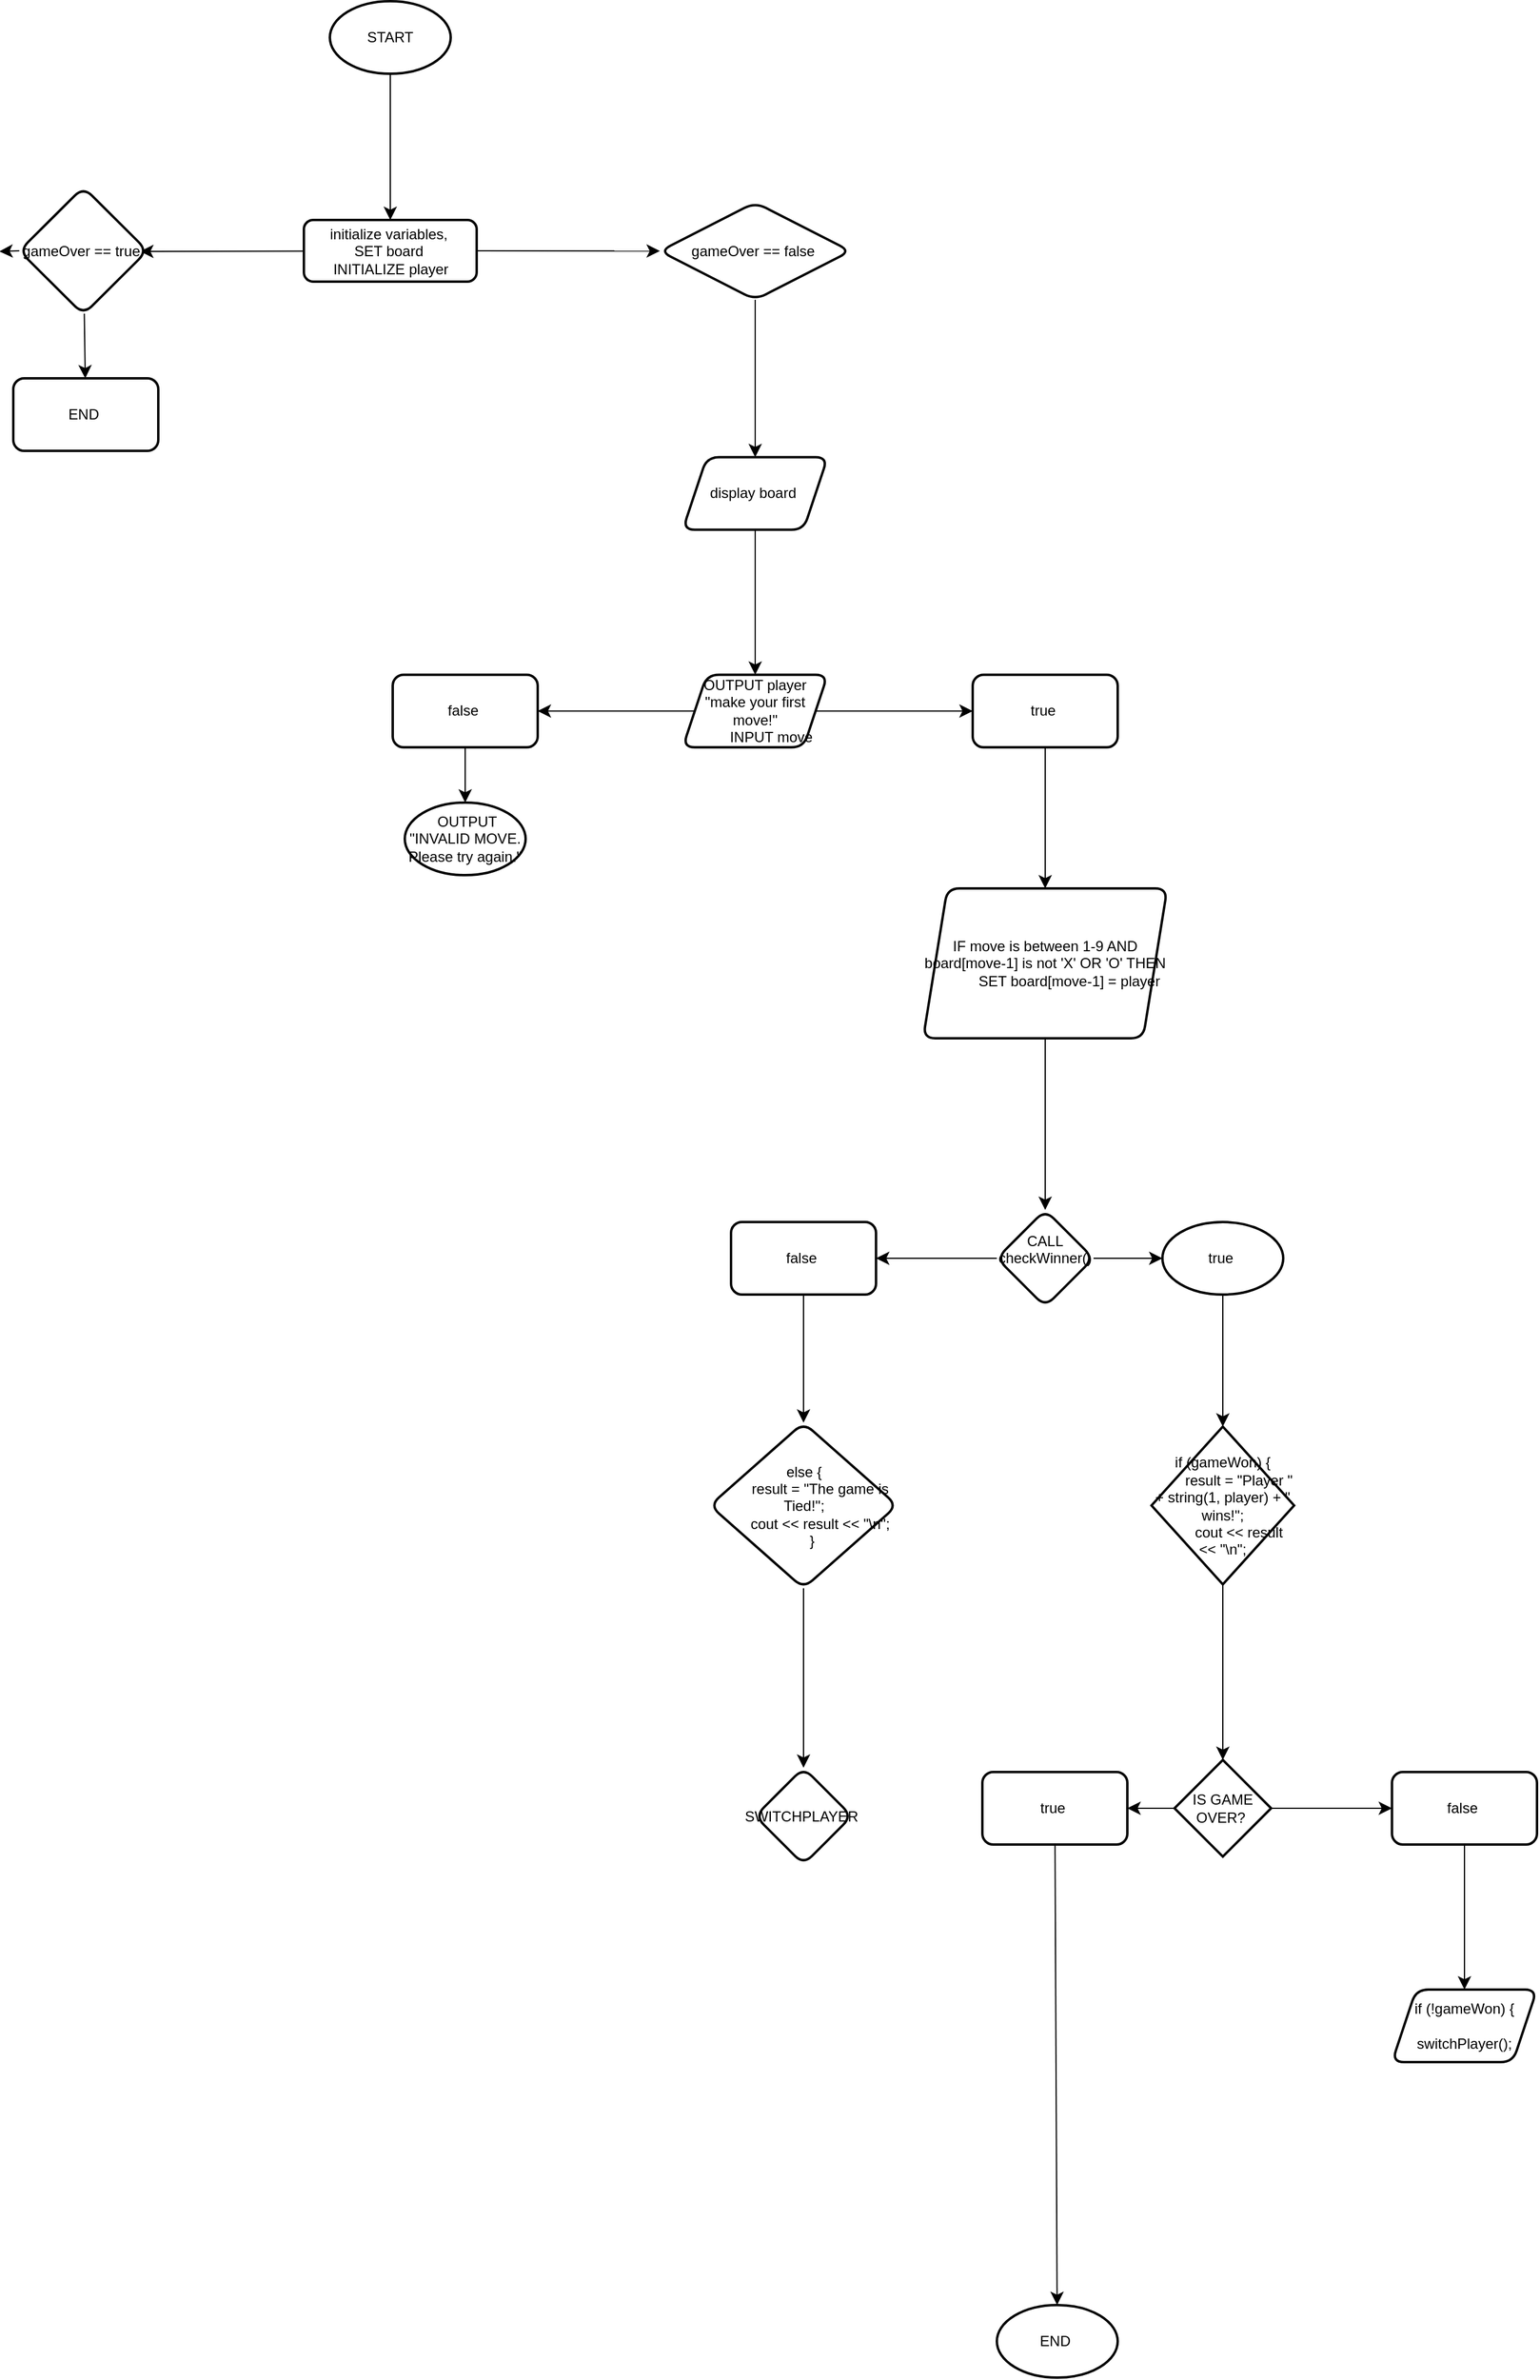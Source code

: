 <mxfile version="24.7.17">
  <diagram name="Page-1" id="YsG1-RQhovtoYHoSv8L4">
    <mxGraphModel dx="1846" dy="2126" grid="0" gridSize="10" guides="1" tooltips="1" connect="1" arrows="1" fold="1" page="0" pageScale="1" pageWidth="850" pageHeight="1100" math="0" shadow="0">
      <root>
        <mxCell id="0" />
        <mxCell id="1" parent="0" />
        <mxCell id="liKEsdD9qlB759SWBxZv-3" value="" style="edgeStyle=none;curved=1;rounded=0;orthogonalLoop=1;jettySize=auto;html=1;fontSize=12;startSize=8;endSize=8;" edge="1" parent="1" source="liKEsdD9qlB759SWBxZv-1" target="liKEsdD9qlB759SWBxZv-2">
          <mxGeometry relative="1" as="geometry" />
        </mxCell>
        <mxCell id="liKEsdD9qlB759SWBxZv-1" value="START" style="strokeWidth=2;html=1;shape=mxgraph.flowchart.start_1;whiteSpace=wrap;" vertex="1" parent="1">
          <mxGeometry x="145" y="-107" width="100" height="60" as="geometry" />
        </mxCell>
        <mxCell id="liKEsdD9qlB759SWBxZv-8" style="edgeStyle=none;curved=1;rounded=0;orthogonalLoop=1;jettySize=auto;html=1;fontSize=12;startSize=8;endSize=8;" edge="1" parent="1" source="liKEsdD9qlB759SWBxZv-2">
          <mxGeometry relative="1" as="geometry">
            <mxPoint x="-12" y="100" as="targetPoint" />
            <Array as="points">
              <mxPoint x="55" y="100" />
            </Array>
          </mxGeometry>
        </mxCell>
        <mxCell id="liKEsdD9qlB759SWBxZv-15" value="" style="edgeStyle=none;curved=1;rounded=0;orthogonalLoop=1;jettySize=auto;html=1;fontSize=12;startSize=8;endSize=8;" edge="1" parent="1" source="liKEsdD9qlB759SWBxZv-2" target="liKEsdD9qlB759SWBxZv-14">
          <mxGeometry relative="1" as="geometry" />
        </mxCell>
        <mxCell id="liKEsdD9qlB759SWBxZv-2" value="initialize variables,&amp;nbsp;&lt;div&gt;SET board&amp;nbsp;&lt;/div&gt;&lt;div&gt;INITIALIZE player&lt;/div&gt;" style="rounded=1;whiteSpace=wrap;html=1;strokeWidth=2;" vertex="1" parent="1">
          <mxGeometry x="123.5" y="74" width="143" height="51" as="geometry" />
        </mxCell>
        <mxCell id="liKEsdD9qlB759SWBxZv-12" value="" style="edgeStyle=none;curved=1;rounded=0;orthogonalLoop=1;jettySize=auto;html=1;fontSize=12;startSize=8;endSize=8;" edge="1" parent="1" source="liKEsdD9qlB759SWBxZv-5" target="liKEsdD9qlB759SWBxZv-11">
          <mxGeometry relative="1" as="geometry" />
        </mxCell>
        <mxCell id="liKEsdD9qlB759SWBxZv-13" style="edgeStyle=none;curved=1;rounded=0;orthogonalLoop=1;jettySize=auto;html=1;exitX=0;exitY=0.5;exitDx=0;exitDy=0;fontSize=12;startSize=8;endSize=8;" edge="1" parent="1" source="liKEsdD9qlB759SWBxZv-5">
          <mxGeometry relative="1" as="geometry">
            <mxPoint x="-128.5" y="100" as="targetPoint" />
          </mxGeometry>
        </mxCell>
        <mxCell id="liKEsdD9qlB759SWBxZv-5" value="gameOver == true&amp;nbsp;" style="rhombus;whiteSpace=wrap;html=1;rounded=1;strokeWidth=2;" vertex="1" parent="1">
          <mxGeometry x="-112" y="46.75" width="106" height="105.5" as="geometry" />
        </mxCell>
        <mxCell id="liKEsdD9qlB759SWBxZv-9" style="edgeStyle=none;curved=1;rounded=0;orthogonalLoop=1;jettySize=auto;html=1;entryX=0.5;entryY=0;entryDx=0;entryDy=0;fontSize=12;startSize=8;endSize=8;" edge="1" parent="1" source="liKEsdD9qlB759SWBxZv-5" target="liKEsdD9qlB759SWBxZv-5">
          <mxGeometry relative="1" as="geometry" />
        </mxCell>
        <mxCell id="liKEsdD9qlB759SWBxZv-11" value="END&amp;nbsp;" style="whiteSpace=wrap;html=1;rounded=1;strokeWidth=2;" vertex="1" parent="1">
          <mxGeometry x="-117" y="205" width="120" height="60" as="geometry" />
        </mxCell>
        <mxCell id="liKEsdD9qlB759SWBxZv-17" value="" style="edgeStyle=none;curved=1;rounded=0;orthogonalLoop=1;jettySize=auto;html=1;fontSize=12;startSize=8;endSize=8;" edge="1" parent="1" source="liKEsdD9qlB759SWBxZv-14" target="liKEsdD9qlB759SWBxZv-16">
          <mxGeometry relative="1" as="geometry" />
        </mxCell>
        <mxCell id="liKEsdD9qlB759SWBxZv-14" value="gameOver == false&amp;nbsp;" style="rhombus;whiteSpace=wrap;html=1;rounded=1;strokeWidth=2;" vertex="1" parent="1">
          <mxGeometry x="418" y="59.5" width="158" height="80.5" as="geometry" />
        </mxCell>
        <mxCell id="liKEsdD9qlB759SWBxZv-19" value="" style="edgeStyle=none;curved=1;rounded=0;orthogonalLoop=1;jettySize=auto;html=1;fontSize=12;startSize=8;endSize=8;" edge="1" parent="1" source="liKEsdD9qlB759SWBxZv-16" target="liKEsdD9qlB759SWBxZv-18">
          <mxGeometry relative="1" as="geometry" />
        </mxCell>
        <mxCell id="liKEsdD9qlB759SWBxZv-16" value="display board&amp;nbsp;" style="shape=parallelogram;perimeter=parallelogramPerimeter;whiteSpace=wrap;html=1;fixedSize=1;rounded=1;strokeWidth=2;" vertex="1" parent="1">
          <mxGeometry x="437" y="270.25" width="120" height="60" as="geometry" />
        </mxCell>
        <mxCell id="liKEsdD9qlB759SWBxZv-21" value="" style="edgeStyle=none;curved=1;rounded=0;orthogonalLoop=1;jettySize=auto;html=1;fontSize=12;startSize=8;endSize=8;" edge="1" parent="1" source="liKEsdD9qlB759SWBxZv-18" target="liKEsdD9qlB759SWBxZv-20">
          <mxGeometry relative="1" as="geometry" />
        </mxCell>
        <mxCell id="liKEsdD9qlB759SWBxZv-26" value="" style="edgeStyle=none;curved=1;rounded=0;orthogonalLoop=1;jettySize=auto;html=1;fontSize=12;startSize=8;endSize=8;" edge="1" parent="1" source="liKEsdD9qlB759SWBxZv-18" target="liKEsdD9qlB759SWBxZv-25">
          <mxGeometry relative="1" as="geometry" />
        </mxCell>
        <mxCell id="liKEsdD9qlB759SWBxZv-18" value="&lt;div&gt;OUTPUT player &quot;make your first move!&quot;&lt;/div&gt;&lt;div&gt;&amp;nbsp; &amp;nbsp; &amp;nbsp; &amp;nbsp; INPUT move&lt;/div&gt;" style="shape=parallelogram;perimeter=parallelogramPerimeter;whiteSpace=wrap;html=1;fixedSize=1;rounded=1;strokeWidth=2;" vertex="1" parent="1">
          <mxGeometry x="437" y="450.25" width="120" height="60" as="geometry" />
        </mxCell>
        <mxCell id="liKEsdD9qlB759SWBxZv-24" value="" style="edgeStyle=none;curved=1;rounded=0;orthogonalLoop=1;jettySize=auto;html=1;fontSize=12;startSize=8;endSize=8;" edge="1" parent="1" source="liKEsdD9qlB759SWBxZv-20" target="liKEsdD9qlB759SWBxZv-23">
          <mxGeometry relative="1" as="geometry" />
        </mxCell>
        <mxCell id="liKEsdD9qlB759SWBxZv-20" value="false&amp;nbsp;" style="whiteSpace=wrap;html=1;rounded=1;strokeWidth=2;" vertex="1" parent="1">
          <mxGeometry x="197" y="450.25" width="120" height="60" as="geometry" />
        </mxCell>
        <mxCell id="liKEsdD9qlB759SWBxZv-23" value="&amp;nbsp;OUTPUT &quot;INVALID MOVE. Please try again.&quot;" style="strokeWidth=2;html=1;shape=mxgraph.flowchart.start_1;whiteSpace=wrap;" vertex="1" parent="1">
          <mxGeometry x="207" y="556" width="100" height="60" as="geometry" />
        </mxCell>
        <mxCell id="liKEsdD9qlB759SWBxZv-28" value="" style="edgeStyle=none;curved=1;rounded=0;orthogonalLoop=1;jettySize=auto;html=1;fontSize=12;startSize=8;endSize=8;" edge="1" parent="1" source="liKEsdD9qlB759SWBxZv-25" target="liKEsdD9qlB759SWBxZv-27">
          <mxGeometry relative="1" as="geometry" />
        </mxCell>
        <mxCell id="liKEsdD9qlB759SWBxZv-25" value="true&amp;nbsp;" style="whiteSpace=wrap;html=1;rounded=1;strokeWidth=2;" vertex="1" parent="1">
          <mxGeometry x="677" y="450.25" width="120" height="60" as="geometry" />
        </mxCell>
        <mxCell id="liKEsdD9qlB759SWBxZv-30" value="" style="edgeStyle=none;curved=1;rounded=0;orthogonalLoop=1;jettySize=auto;html=1;fontSize=12;startSize=8;endSize=8;" edge="1" parent="1" source="liKEsdD9qlB759SWBxZv-27" target="liKEsdD9qlB759SWBxZv-29">
          <mxGeometry relative="1" as="geometry" />
        </mxCell>
        <mxCell id="liKEsdD9qlB759SWBxZv-27" value="&lt;div&gt;IF move is between 1-9 AND board[move-1] is not &#39;X&#39; OR &#39;O&#39; THEN&lt;/div&gt;&lt;div&gt;&amp;nbsp; &amp;nbsp; &amp;nbsp; &amp;nbsp; &amp;nbsp; &amp;nbsp; SET board[move-1] = player&lt;/div&gt;" style="shape=parallelogram;perimeter=parallelogramPerimeter;whiteSpace=wrap;html=1;fixedSize=1;rounded=1;strokeWidth=2;" vertex="1" parent="1">
          <mxGeometry x="636" y="627" width="202" height="124" as="geometry" />
        </mxCell>
        <mxCell id="liKEsdD9qlB759SWBxZv-32" value="" style="edgeStyle=none;curved=1;rounded=0;orthogonalLoop=1;jettySize=auto;html=1;fontSize=12;startSize=8;endSize=8;" edge="1" parent="1" source="liKEsdD9qlB759SWBxZv-29" target="liKEsdD9qlB759SWBxZv-31">
          <mxGeometry relative="1" as="geometry" />
        </mxCell>
        <mxCell id="liKEsdD9qlB759SWBxZv-34" value="" style="edgeStyle=none;curved=1;rounded=0;orthogonalLoop=1;jettySize=auto;html=1;fontSize=12;startSize=8;endSize=8;" edge="1" parent="1" source="liKEsdD9qlB759SWBxZv-29" target="liKEsdD9qlB759SWBxZv-33">
          <mxGeometry relative="1" as="geometry" />
        </mxCell>
        <mxCell id="liKEsdD9qlB759SWBxZv-29" value="&lt;div&gt;CALL checkWinner()&lt;/div&gt;&lt;div&gt;&lt;br&gt;&lt;/div&gt;" style="rhombus;whiteSpace=wrap;html=1;rounded=1;strokeWidth=2;" vertex="1" parent="1">
          <mxGeometry x="697" y="893" width="80" height="80" as="geometry" />
        </mxCell>
        <mxCell id="liKEsdD9qlB759SWBxZv-36" value="" style="edgeStyle=none;curved=1;rounded=0;orthogonalLoop=1;jettySize=auto;html=1;fontSize=12;startSize=8;endSize=8;" edge="1" parent="1" source="liKEsdD9qlB759SWBxZv-31" target="liKEsdD9qlB759SWBxZv-35">
          <mxGeometry relative="1" as="geometry" />
        </mxCell>
        <mxCell id="liKEsdD9qlB759SWBxZv-31" value="false&amp;nbsp;" style="rounded=1;whiteSpace=wrap;html=1;strokeWidth=2;" vertex="1" parent="1">
          <mxGeometry x="477" y="903" width="120" height="60" as="geometry" />
        </mxCell>
        <mxCell id="liKEsdD9qlB759SWBxZv-38" value="" style="edgeStyle=none;curved=1;rounded=0;orthogonalLoop=1;jettySize=auto;html=1;fontSize=12;startSize=8;endSize=8;" edge="1" parent="1" source="liKEsdD9qlB759SWBxZv-33" target="liKEsdD9qlB759SWBxZv-37">
          <mxGeometry relative="1" as="geometry" />
        </mxCell>
        <mxCell id="liKEsdD9qlB759SWBxZv-33" value="true&amp;nbsp;" style="strokeWidth=2;html=1;shape=mxgraph.flowchart.start_1;whiteSpace=wrap;" vertex="1" parent="1">
          <mxGeometry x="834" y="903" width="100" height="60" as="geometry" />
        </mxCell>
        <mxCell id="liKEsdD9qlB759SWBxZv-42" value="" style="edgeStyle=none;curved=1;rounded=0;orthogonalLoop=1;jettySize=auto;html=1;fontSize=12;startSize=8;endSize=8;" edge="1" parent="1" source="liKEsdD9qlB759SWBxZv-35" target="liKEsdD9qlB759SWBxZv-41">
          <mxGeometry relative="1" as="geometry" />
        </mxCell>
        <mxCell id="liKEsdD9qlB759SWBxZv-35" value="&lt;div&gt;else {&lt;/div&gt;&lt;div&gt;&amp;nbsp; &amp;nbsp; &amp;nbsp; &amp;nbsp; result = &quot;The game is Tied!&quot;;&lt;/div&gt;&lt;div&gt;&amp;nbsp; &amp;nbsp; &amp;nbsp; &amp;nbsp; cout &amp;lt;&amp;lt; result &amp;lt;&amp;lt; &quot;\n&quot;;&lt;/div&gt;&lt;div&gt;&amp;nbsp; &amp;nbsp; }&lt;/div&gt;" style="rhombus;whiteSpace=wrap;html=1;rounded=1;strokeWidth=2;" vertex="1" parent="1">
          <mxGeometry x="459.5" y="1069" width="155" height="137" as="geometry" />
        </mxCell>
        <mxCell id="liKEsdD9qlB759SWBxZv-44" value="" style="edgeStyle=none;curved=1;rounded=0;orthogonalLoop=1;jettySize=auto;html=1;fontSize=12;startSize=8;endSize=8;" edge="1" parent="1" source="liKEsdD9qlB759SWBxZv-37" target="liKEsdD9qlB759SWBxZv-43">
          <mxGeometry relative="1" as="geometry" />
        </mxCell>
        <mxCell id="liKEsdD9qlB759SWBxZv-37" value="&lt;div&gt;if (gameWon) {&lt;/div&gt;&lt;div&gt;&amp;nbsp; &amp;nbsp; &amp;nbsp; &amp;nbsp; result = &quot;Player &quot; + string(1, player) + &quot; wins!&quot;;&lt;/div&gt;&lt;div&gt;&amp;nbsp; &amp;nbsp; &amp;nbsp; &amp;nbsp; cout &amp;lt;&amp;lt; result &amp;lt;&amp;lt; &quot;\n&quot;;&lt;/div&gt;" style="rhombus;whiteSpace=wrap;html=1;strokeWidth=2;" vertex="1" parent="1">
          <mxGeometry x="825" y="1072.25" width="118" height="130.5" as="geometry" />
        </mxCell>
        <mxCell id="liKEsdD9qlB759SWBxZv-41" value="SWITCHPLAYER&amp;nbsp;" style="rhombus;whiteSpace=wrap;html=1;rounded=1;strokeWidth=2;" vertex="1" parent="1">
          <mxGeometry x="497" y="1354.5" width="80" height="80" as="geometry" />
        </mxCell>
        <mxCell id="liKEsdD9qlB759SWBxZv-46" value="" style="edgeStyle=none;curved=1;rounded=0;orthogonalLoop=1;jettySize=auto;html=1;fontSize=12;startSize=8;endSize=8;" edge="1" parent="1" source="liKEsdD9qlB759SWBxZv-43" target="liKEsdD9qlB759SWBxZv-45">
          <mxGeometry relative="1" as="geometry" />
        </mxCell>
        <mxCell id="liKEsdD9qlB759SWBxZv-50" value="" style="edgeStyle=none;curved=1;rounded=0;orthogonalLoop=1;jettySize=auto;html=1;fontSize=12;startSize=8;endSize=8;" edge="1" parent="1" source="liKEsdD9qlB759SWBxZv-43" target="liKEsdD9qlB759SWBxZv-49">
          <mxGeometry relative="1" as="geometry" />
        </mxCell>
        <mxCell id="liKEsdD9qlB759SWBxZv-43" value="IS GAME OVER?&amp;nbsp;" style="rhombus;whiteSpace=wrap;html=1;strokeWidth=2;" vertex="1" parent="1">
          <mxGeometry x="844" y="1348" width="80" height="80" as="geometry" />
        </mxCell>
        <mxCell id="liKEsdD9qlB759SWBxZv-48" value="" style="edgeStyle=none;curved=1;rounded=0;orthogonalLoop=1;jettySize=auto;html=1;fontSize=12;startSize=8;endSize=8;" edge="1" parent="1" source="liKEsdD9qlB759SWBxZv-45" target="liKEsdD9qlB759SWBxZv-47">
          <mxGeometry relative="1" as="geometry" />
        </mxCell>
        <mxCell id="liKEsdD9qlB759SWBxZv-45" value="true&amp;nbsp;" style="rounded=1;whiteSpace=wrap;html=1;strokeWidth=2;" vertex="1" parent="1">
          <mxGeometry x="685" y="1358" width="120" height="60" as="geometry" />
        </mxCell>
        <mxCell id="liKEsdD9qlB759SWBxZv-47" value="END&amp;nbsp;" style="strokeWidth=2;html=1;shape=mxgraph.flowchart.start_1;whiteSpace=wrap;" vertex="1" parent="1">
          <mxGeometry x="697" y="1799" width="100" height="60" as="geometry" />
        </mxCell>
        <mxCell id="liKEsdD9qlB759SWBxZv-52" value="" style="edgeStyle=none;curved=1;rounded=0;orthogonalLoop=1;jettySize=auto;html=1;fontSize=12;startSize=8;endSize=8;" edge="1" parent="1" source="liKEsdD9qlB759SWBxZv-49" target="liKEsdD9qlB759SWBxZv-51">
          <mxGeometry relative="1" as="geometry" />
        </mxCell>
        <mxCell id="liKEsdD9qlB759SWBxZv-49" value="false&amp;nbsp;" style="rounded=1;whiteSpace=wrap;html=1;strokeWidth=2;" vertex="1" parent="1">
          <mxGeometry x="1024" y="1358" width="120" height="60" as="geometry" />
        </mxCell>
        <mxCell id="liKEsdD9qlB759SWBxZv-51" value="&lt;div&gt;if (!gameWon) {&lt;/div&gt;&lt;div&gt;&amp;nbsp; &amp;nbsp; &amp;nbsp; &amp;nbsp; &amp;nbsp; &amp;nbsp; &amp;nbsp; &amp;nbsp; switchPlayer();&lt;/div&gt;" style="shape=parallelogram;perimeter=parallelogramPerimeter;whiteSpace=wrap;html=1;fixedSize=1;rounded=1;strokeWidth=2;" vertex="1" parent="1">
          <mxGeometry x="1024" y="1538" width="120" height="60" as="geometry" />
        </mxCell>
      </root>
    </mxGraphModel>
  </diagram>
</mxfile>
